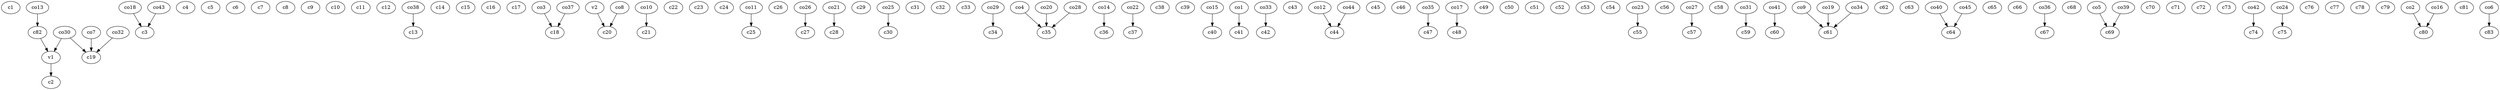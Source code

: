 strict digraph  {
c1;
c2;
c3;
c4;
c5;
c6;
c7;
c8;
c9;
c10;
c11;
c12;
c13;
c14;
c15;
c16;
c17;
c18;
c19;
c20;
c21;
c22;
c23;
c24;
c25;
c26;
c27;
c28;
c29;
c30;
c31;
c32;
c33;
c34;
c35;
c36;
c37;
c38;
c39;
c40;
c41;
c42;
c43;
c44;
c45;
c46;
c47;
c48;
c49;
c50;
c51;
c52;
c53;
c54;
c55;
c56;
c57;
c58;
c59;
c60;
c61;
c62;
c63;
c64;
c65;
c66;
c67;
c68;
c69;
c70;
c71;
c72;
c73;
c74;
c75;
c76;
c77;
c78;
c79;
c80;
c81;
c82;
c83;
v1;
v2;
co1;
co2;
co3;
co4;
co5;
co6;
co7;
co8;
co9;
co10;
co11;
co12;
co13;
co14;
co15;
co16;
co17;
co18;
co19;
co20;
co21;
co22;
co23;
co24;
co25;
co26;
co27;
co28;
co29;
co30;
co31;
co32;
co33;
co34;
co35;
co36;
co37;
co38;
co39;
co40;
co41;
co42;
co43;
co44;
co45;
c82 -> v1  [weight=1];
v1 -> c2  [weight=1];
v2 -> c20  [weight=1];
co1 -> c41  [weight=1];
co2 -> c80  [weight=1];
co3 -> c18  [weight=1];
co4 -> c35  [weight=1];
co5 -> c69  [weight=1];
co6 -> c83  [weight=1];
co7 -> c19  [weight=1];
co8 -> c20  [weight=1];
co9 -> c61  [weight=1];
co10 -> c21  [weight=1];
co11 -> c25  [weight=1];
co12 -> c44  [weight=1];
co13 -> c82  [weight=1];
co14 -> c36  [weight=1];
co15 -> c40  [weight=1];
co16 -> c80  [weight=1];
co17 -> c48  [weight=1];
co18 -> c3  [weight=1];
co19 -> c61  [weight=1];
co20 -> c35  [weight=1];
co21 -> c28  [weight=1];
co22 -> c37  [weight=1];
co23 -> c55  [weight=1];
co24 -> c75  [weight=1];
co25 -> c30  [weight=1];
co26 -> c27  [weight=1];
co27 -> c57  [weight=1];
co28 -> c35  [weight=1];
co29 -> c34  [weight=1];
co30 -> c19  [weight=1];
co30 -> v1  [weight=1];
co31 -> c59  [weight=1];
co32 -> c19  [weight=1];
co33 -> c42  [weight=1];
co34 -> c61  [weight=1];
co35 -> c47  [weight=1];
co36 -> c67  [weight=1];
co37 -> c18  [weight=1];
co38 -> c13  [weight=1];
co39 -> c69  [weight=1];
co40 -> c64  [weight=1];
co41 -> c60  [weight=1];
co42 -> c74  [weight=1];
co43 -> c3  [weight=1];
co44 -> c44  [weight=1];
co45 -> c64  [weight=1];
}
